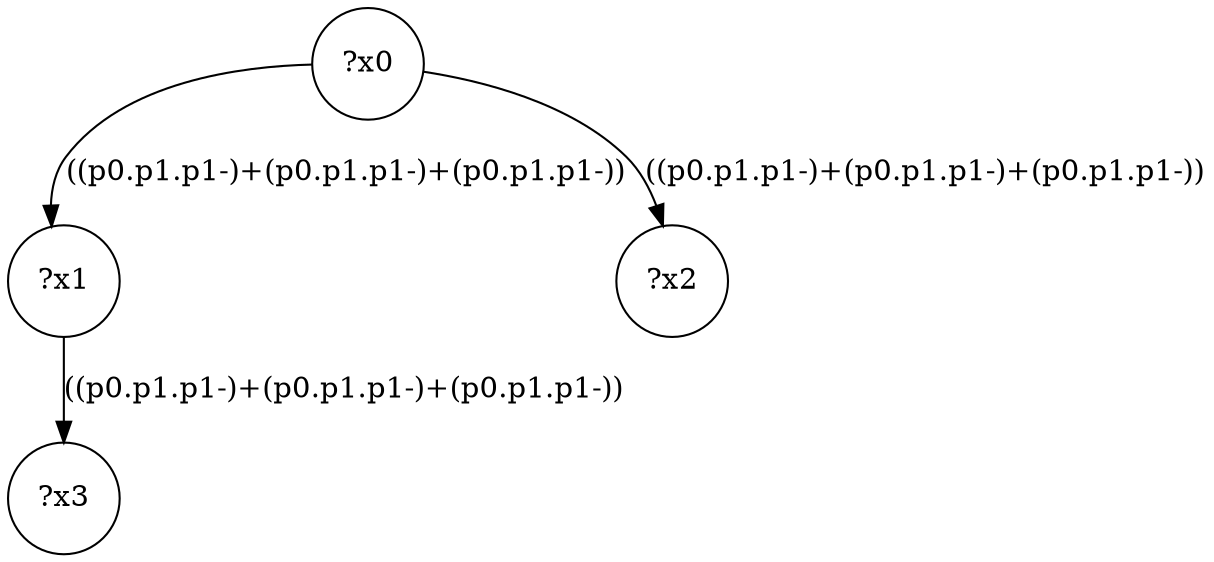 digraph g {
	x0 [shape=circle, label="?x0"];
	x1 [shape=circle, label="?x1"];
	x0 -> x1 [label="((p0.p1.p1-)+(p0.p1.p1-)+(p0.p1.p1-))"];
	x2 [shape=circle, label="?x2"];
	x0 -> x2 [label="((p0.p1.p1-)+(p0.p1.p1-)+(p0.p1.p1-))"];
	x3 [shape=circle, label="?x3"];
	x1 -> x3 [label="((p0.p1.p1-)+(p0.p1.p1-)+(p0.p1.p1-))"];
}
